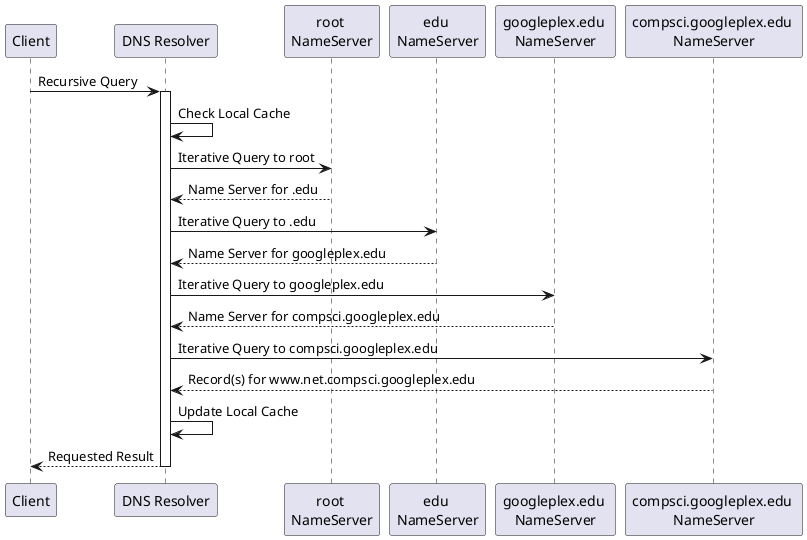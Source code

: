 @startuml
participant "Client" as c
participant "DNS Resolver" as resolver

participant "root \nNameServer" as rns
participant "edu \nNameServer" as tldns
participant "googleplex.edu \nNameServer" as dns
participant "compsci.googleplex.edu \nNameServer" as sns

c->resolver: Recursive Query
activate resolver
resolver->resolver: Check Local Cache
resolver->rns: Iterative Query to root
rns-->resolver: Name Server for .edu
resolver->tldns: Iterative Query to .edu
tldns-->resolver: Name Server for googleplex.edu
resolver->dns: Iterative Query to googleplex.edu
dns-->resolver: Name Server for compsci.googleplex.edu
resolver->sns: Iterative Query to compsci.googleplex.edu
sns-->resolver: Record(s) for www.net.compsci.googleplex.edu
resolver->resolver: Update Local Cache
resolver-->c: Requested Result
deactivate resolver

@enduml
